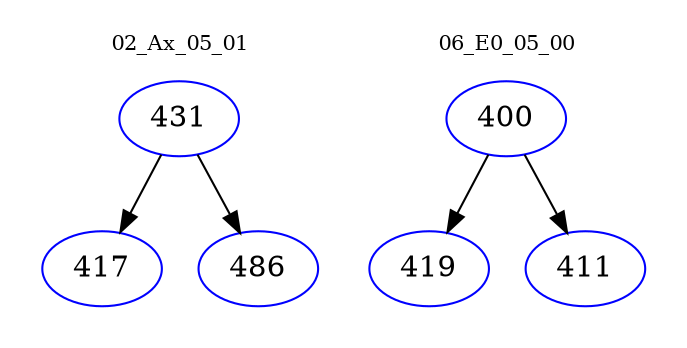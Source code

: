 digraph{
subgraph cluster_0 {
color = white
label = "02_Ax_05_01";
fontsize=10;
T0_431 [label="431", color="blue"]
T0_431 -> T0_417 [color="black"]
T0_417 [label="417", color="blue"]
T0_431 -> T0_486 [color="black"]
T0_486 [label="486", color="blue"]
}
subgraph cluster_1 {
color = white
label = "06_E0_05_00";
fontsize=10;
T1_400 [label="400", color="blue"]
T1_400 -> T1_419 [color="black"]
T1_419 [label="419", color="blue"]
T1_400 -> T1_411 [color="black"]
T1_411 [label="411", color="blue"]
}
}
